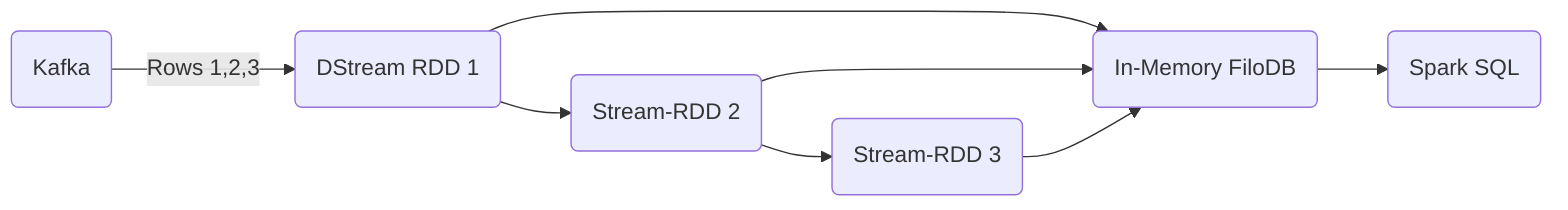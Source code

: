 graph LR;
K(Kafka);
K-- Rows 1,2,3 -->SS1(DStream RDD 1);
SS1 -->SS2(Stream-RDD 2);
SS2 -->SS3(Stream-RDD 3);
F(In-Memory FiloDB);
SS1 -->F;
SS2 -->F;
SS3 -->F;
SQL(Spark SQL);
F -->SQL;